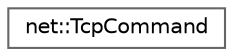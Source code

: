 digraph "Graphical Class Hierarchy"
{
 // LATEX_PDF_SIZE
  bgcolor="transparent";
  edge [fontname=Helvetica,fontsize=10,labelfontname=Helvetica,labelfontsize=10];
  node [fontname=Helvetica,fontsize=10,shape=box,height=0.2,width=0.4];
  rankdir="LR";
  Node0 [id="Node000000",label="net::TcpCommand",height=0.2,width=0.4,color="grey40", fillcolor="white", style="filled",URL="$classnet_1_1TcpCommand.html",tooltip="Class representing a TCP command."];
}
